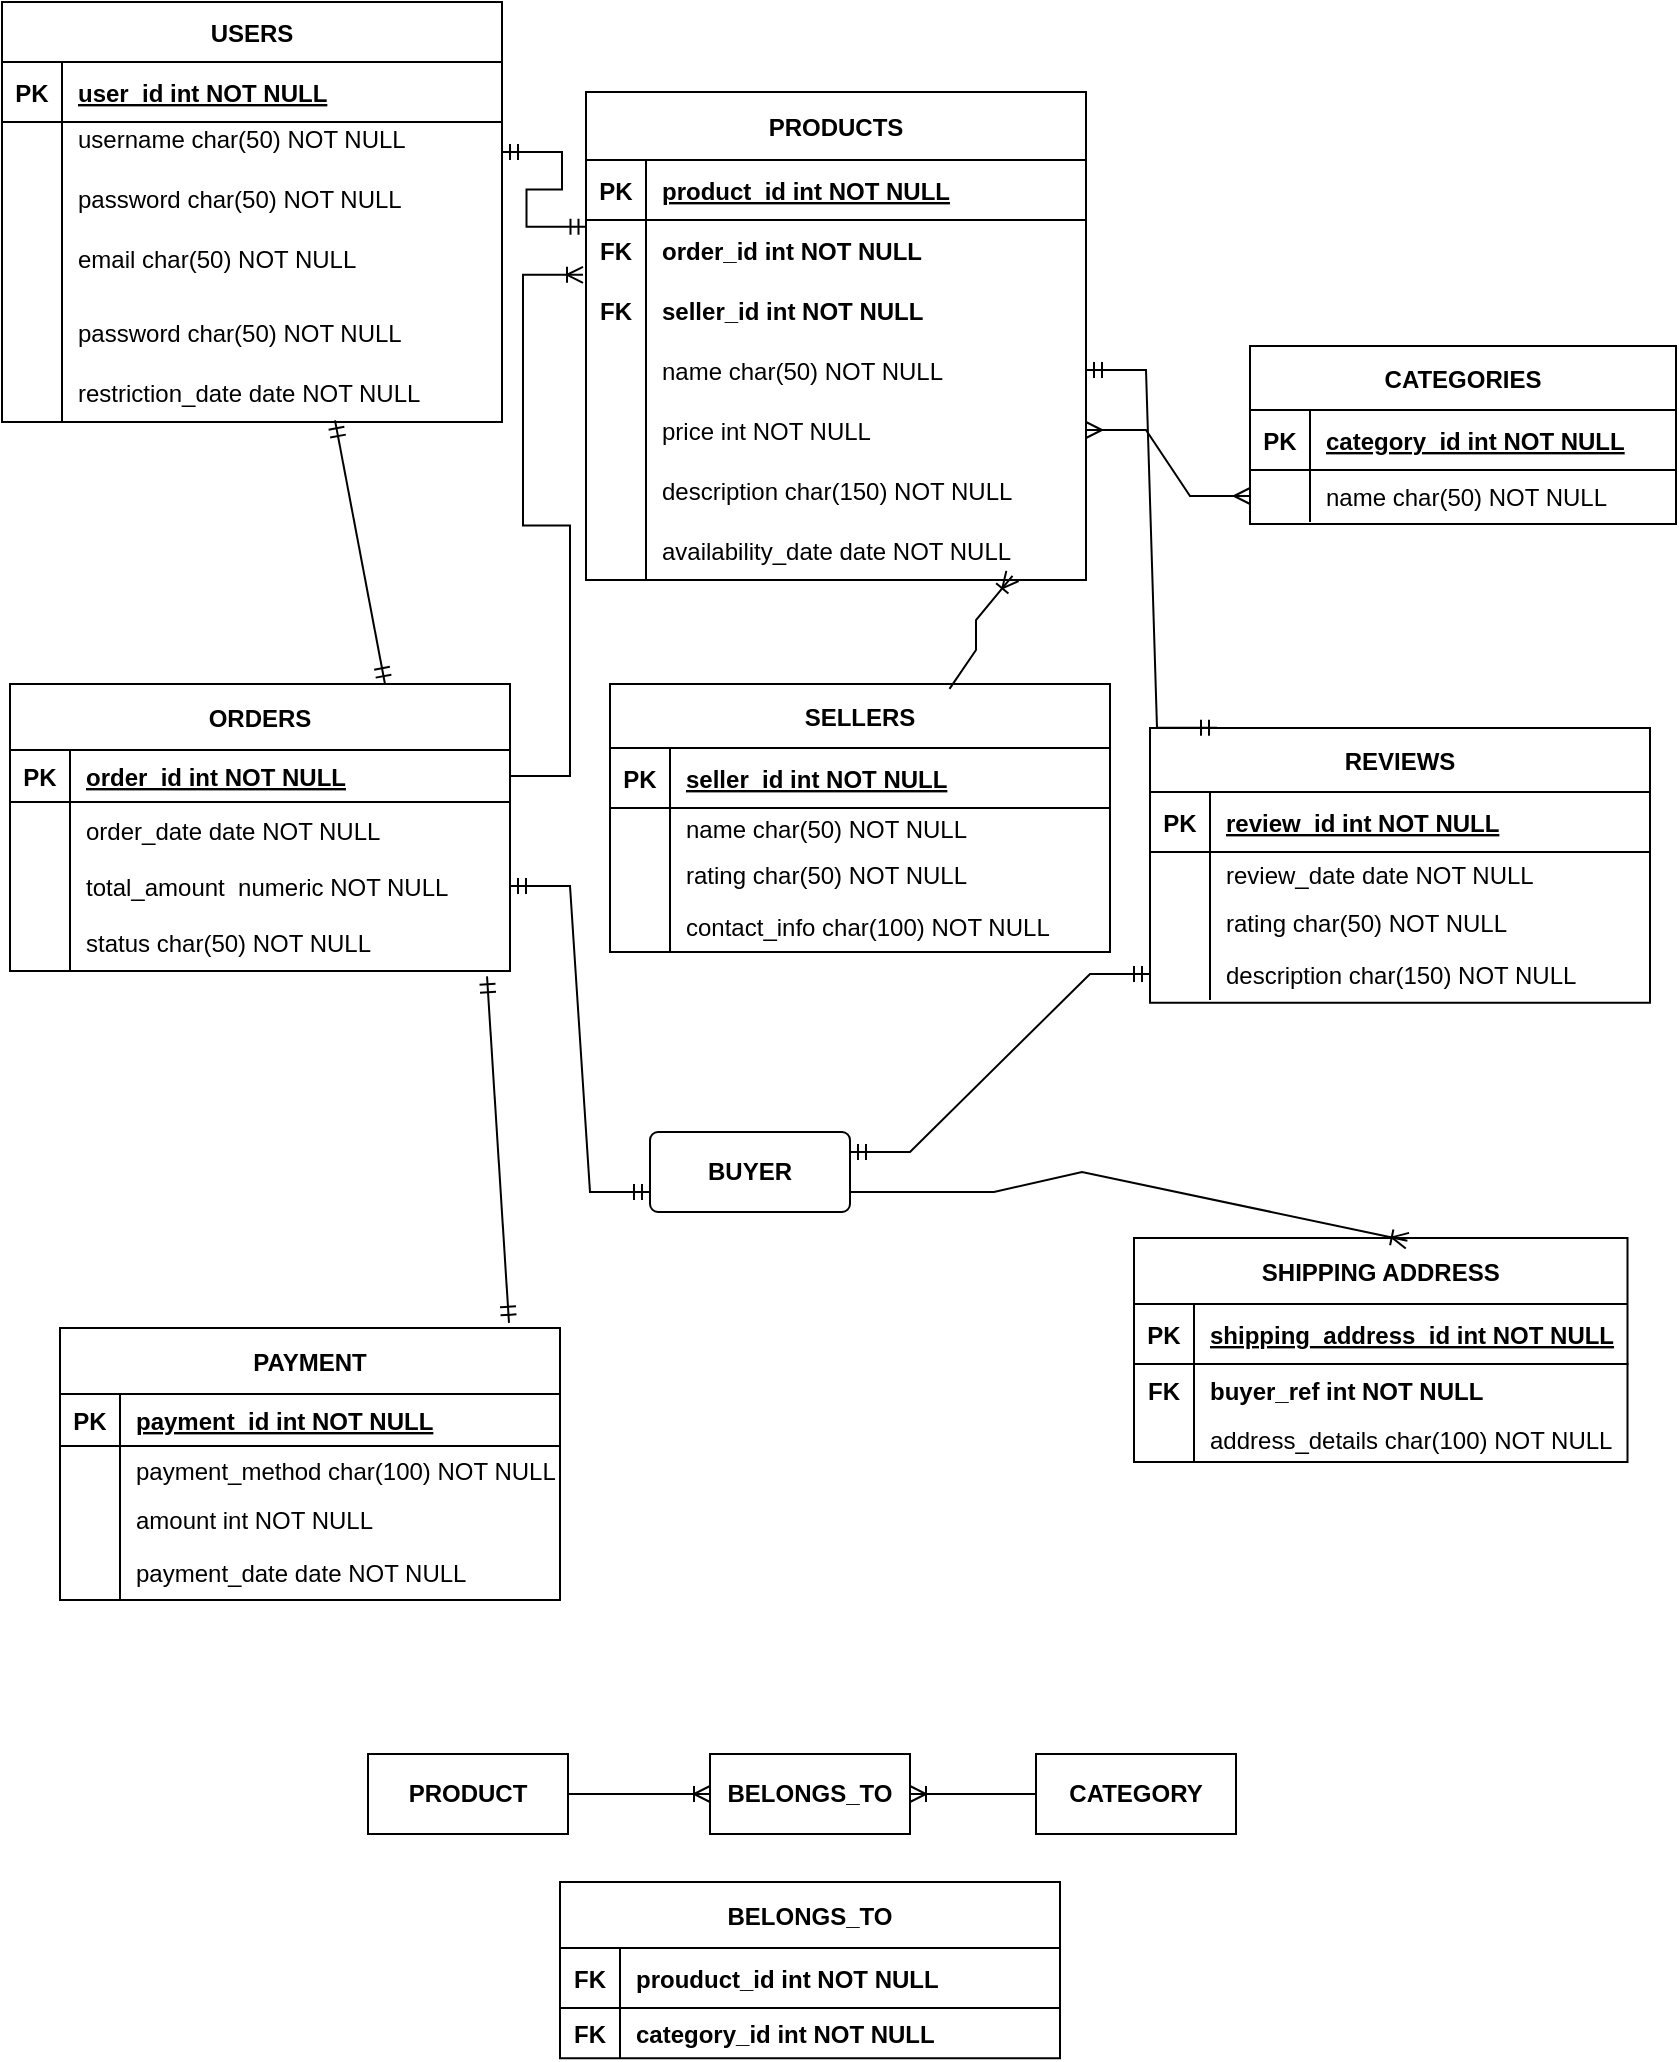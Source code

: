 <mxfile version="21.6.1" type="github">
  <diagram id="R2lEEEUBdFMjLlhIrx00" name="Page-1">
    <mxGraphModel dx="1049" dy="621" grid="0" gridSize="10" guides="1" tooltips="1" connect="1" arrows="1" fold="1" page="1" pageScale="1" pageWidth="850" pageHeight="1100" math="0" shadow="0" extFonts="Permanent Marker^https://fonts.googleapis.com/css?family=Permanent+Marker">
      <root>
        <mxCell id="0" />
        <mxCell id="1" parent="0" />
        <mxCell id="C-vyLk0tnHw3VtMMgP7b-2" value="PRODUCTS" style="shape=table;startSize=34;container=1;collapsible=1;childLayout=tableLayout;fixedRows=1;rowLines=0;fontStyle=1;align=center;resizeLast=1;" parent="1" vertex="1">
          <mxGeometry x="295" y="64" width="250" height="244" as="geometry" />
        </mxCell>
        <mxCell id="C-vyLk0tnHw3VtMMgP7b-3" value="" style="shape=partialRectangle;collapsible=0;dropTarget=0;pointerEvents=0;fillColor=none;points=[[0,0.5],[1,0.5]];portConstraint=eastwest;top=0;left=0;right=0;bottom=1;" parent="C-vyLk0tnHw3VtMMgP7b-2" vertex="1">
          <mxGeometry y="34" width="250" height="30" as="geometry" />
        </mxCell>
        <mxCell id="C-vyLk0tnHw3VtMMgP7b-4" value="PK" style="shape=partialRectangle;overflow=hidden;connectable=0;fillColor=none;top=0;left=0;bottom=0;right=0;fontStyle=1;" parent="C-vyLk0tnHw3VtMMgP7b-3" vertex="1">
          <mxGeometry width="30" height="30" as="geometry">
            <mxRectangle width="30" height="30" as="alternateBounds" />
          </mxGeometry>
        </mxCell>
        <mxCell id="C-vyLk0tnHw3VtMMgP7b-5" value="product_id int NOT NULL " style="shape=partialRectangle;overflow=hidden;connectable=0;fillColor=none;top=0;left=0;bottom=0;right=0;align=left;spacingLeft=6;fontStyle=5;" parent="C-vyLk0tnHw3VtMMgP7b-3" vertex="1">
          <mxGeometry x="30" width="220" height="30" as="geometry">
            <mxRectangle width="220" height="30" as="alternateBounds" />
          </mxGeometry>
        </mxCell>
        <mxCell id="C-vyLk0tnHw3VtMMgP7b-6" value="" style="shape=partialRectangle;collapsible=0;dropTarget=0;pointerEvents=0;fillColor=none;points=[[0,0.5],[1,0.5]];portConstraint=eastwest;top=0;left=0;right=0;bottom=0;" parent="C-vyLk0tnHw3VtMMgP7b-2" vertex="1">
          <mxGeometry y="64" width="250" height="30" as="geometry" />
        </mxCell>
        <mxCell id="C-vyLk0tnHw3VtMMgP7b-7" value="FK" style="shape=partialRectangle;overflow=hidden;connectable=0;fillColor=none;top=0;left=0;bottom=0;right=0;fontStyle=1" parent="C-vyLk0tnHw3VtMMgP7b-6" vertex="1">
          <mxGeometry width="30" height="30" as="geometry">
            <mxRectangle width="30" height="30" as="alternateBounds" />
          </mxGeometry>
        </mxCell>
        <mxCell id="C-vyLk0tnHw3VtMMgP7b-8" value="order_id int NOT NULL" style="shape=partialRectangle;overflow=hidden;connectable=0;fillColor=none;top=0;left=0;bottom=0;right=0;align=left;spacingLeft=6;fontStyle=1" parent="C-vyLk0tnHw3VtMMgP7b-6" vertex="1">
          <mxGeometry x="30" width="220" height="30" as="geometry">
            <mxRectangle width="220" height="30" as="alternateBounds" />
          </mxGeometry>
        </mxCell>
        <mxCell id="C-vyLk0tnHw3VtMMgP7b-9" value="" style="shape=partialRectangle;collapsible=0;dropTarget=0;pointerEvents=0;fillColor=none;points=[[0,0.5],[1,0.5]];portConstraint=eastwest;top=0;left=0;right=0;bottom=0;" parent="C-vyLk0tnHw3VtMMgP7b-2" vertex="1">
          <mxGeometry y="94" width="250" height="30" as="geometry" />
        </mxCell>
        <mxCell id="C-vyLk0tnHw3VtMMgP7b-10" value="FK" style="shape=partialRectangle;overflow=hidden;connectable=0;fillColor=none;top=0;left=0;bottom=0;right=0;fontStyle=1" parent="C-vyLk0tnHw3VtMMgP7b-9" vertex="1">
          <mxGeometry width="30" height="30" as="geometry">
            <mxRectangle width="30" height="30" as="alternateBounds" />
          </mxGeometry>
        </mxCell>
        <mxCell id="C-vyLk0tnHw3VtMMgP7b-11" value="seller_id int NOT NULL" style="shape=partialRectangle;overflow=hidden;connectable=0;fillColor=none;top=0;left=0;bottom=0;right=0;align=left;spacingLeft=6;fontStyle=1" parent="C-vyLk0tnHw3VtMMgP7b-9" vertex="1">
          <mxGeometry x="30" width="220" height="30" as="geometry">
            <mxRectangle width="220" height="30" as="alternateBounds" />
          </mxGeometry>
        </mxCell>
        <mxCell id="8uiBh1WyXvtq95Av6I-I-41" value="" style="shape=partialRectangle;collapsible=0;dropTarget=0;pointerEvents=0;fillColor=none;points=[[0,0.5],[1,0.5]];portConstraint=eastwest;top=0;left=0;right=0;bottom=0;" vertex="1" parent="C-vyLk0tnHw3VtMMgP7b-2">
          <mxGeometry y="124" width="250" height="30" as="geometry" />
        </mxCell>
        <mxCell id="8uiBh1WyXvtq95Av6I-I-42" value="" style="shape=partialRectangle;overflow=hidden;connectable=0;fillColor=none;top=0;left=0;bottom=0;right=0;" vertex="1" parent="8uiBh1WyXvtq95Av6I-I-41">
          <mxGeometry width="30" height="30" as="geometry">
            <mxRectangle width="30" height="30" as="alternateBounds" />
          </mxGeometry>
        </mxCell>
        <mxCell id="8uiBh1WyXvtq95Av6I-I-43" value="name char(50) NOT NULL" style="shape=partialRectangle;overflow=hidden;connectable=0;fillColor=none;top=0;left=0;bottom=0;right=0;align=left;spacingLeft=6;" vertex="1" parent="8uiBh1WyXvtq95Av6I-I-41">
          <mxGeometry x="30" width="220" height="30" as="geometry">
            <mxRectangle width="220" height="30" as="alternateBounds" />
          </mxGeometry>
        </mxCell>
        <mxCell id="8uiBh1WyXvtq95Av6I-I-44" value="" style="shape=partialRectangle;collapsible=0;dropTarget=0;pointerEvents=0;fillColor=none;points=[[0,0.5],[1,0.5]];portConstraint=eastwest;top=0;left=0;right=0;bottom=0;" vertex="1" parent="C-vyLk0tnHw3VtMMgP7b-2">
          <mxGeometry y="154" width="250" height="30" as="geometry" />
        </mxCell>
        <mxCell id="8uiBh1WyXvtq95Av6I-I-45" value="" style="shape=partialRectangle;overflow=hidden;connectable=0;fillColor=none;top=0;left=0;bottom=0;right=0;" vertex="1" parent="8uiBh1WyXvtq95Av6I-I-44">
          <mxGeometry width="30" height="30" as="geometry">
            <mxRectangle width="30" height="30" as="alternateBounds" />
          </mxGeometry>
        </mxCell>
        <mxCell id="8uiBh1WyXvtq95Av6I-I-46" value="price int NOT NULL" style="shape=partialRectangle;overflow=hidden;connectable=0;fillColor=none;top=0;left=0;bottom=0;right=0;align=left;spacingLeft=6;" vertex="1" parent="8uiBh1WyXvtq95Av6I-I-44">
          <mxGeometry x="30" width="220" height="30" as="geometry">
            <mxRectangle width="220" height="30" as="alternateBounds" />
          </mxGeometry>
        </mxCell>
        <mxCell id="8uiBh1WyXvtq95Av6I-I-181" value="" style="shape=partialRectangle;collapsible=0;dropTarget=0;pointerEvents=0;fillColor=none;points=[[0,0.5],[1,0.5]];portConstraint=eastwest;top=0;left=0;right=0;bottom=0;" vertex="1" parent="C-vyLk0tnHw3VtMMgP7b-2">
          <mxGeometry y="184" width="250" height="30" as="geometry" />
        </mxCell>
        <mxCell id="8uiBh1WyXvtq95Av6I-I-182" value="" style="shape=partialRectangle;overflow=hidden;connectable=0;fillColor=none;top=0;left=0;bottom=0;right=0;" vertex="1" parent="8uiBh1WyXvtq95Av6I-I-181">
          <mxGeometry width="30" height="30" as="geometry">
            <mxRectangle width="30" height="30" as="alternateBounds" />
          </mxGeometry>
        </mxCell>
        <mxCell id="8uiBh1WyXvtq95Av6I-I-183" value="description char(150) NOT NULL" style="shape=partialRectangle;overflow=hidden;connectable=0;fillColor=none;top=0;left=0;bottom=0;right=0;align=left;spacingLeft=6;" vertex="1" parent="8uiBh1WyXvtq95Av6I-I-181">
          <mxGeometry x="30" width="220" height="30" as="geometry">
            <mxRectangle width="220" height="30" as="alternateBounds" />
          </mxGeometry>
        </mxCell>
        <mxCell id="8uiBh1WyXvtq95Av6I-I-184" value="" style="shape=partialRectangle;collapsible=0;dropTarget=0;pointerEvents=0;fillColor=none;points=[[0,0.5],[1,0.5]];portConstraint=eastwest;top=0;left=0;right=0;bottom=0;" vertex="1" parent="C-vyLk0tnHw3VtMMgP7b-2">
          <mxGeometry y="214" width="250" height="30" as="geometry" />
        </mxCell>
        <mxCell id="8uiBh1WyXvtq95Av6I-I-185" value="" style="shape=partialRectangle;overflow=hidden;connectable=0;fillColor=none;top=0;left=0;bottom=0;right=0;" vertex="1" parent="8uiBh1WyXvtq95Av6I-I-184">
          <mxGeometry width="30" height="30" as="geometry">
            <mxRectangle width="30" height="30" as="alternateBounds" />
          </mxGeometry>
        </mxCell>
        <mxCell id="8uiBh1WyXvtq95Av6I-I-186" value="availability_date date NOT NULL" style="shape=partialRectangle;overflow=hidden;connectable=0;fillColor=none;top=0;left=0;bottom=0;right=0;align=left;spacingLeft=6;" vertex="1" parent="8uiBh1WyXvtq95Av6I-I-184">
          <mxGeometry x="30" width="220" height="30" as="geometry">
            <mxRectangle width="220" height="30" as="alternateBounds" />
          </mxGeometry>
        </mxCell>
        <mxCell id="C-vyLk0tnHw3VtMMgP7b-13" value="CATEGORIES" style="shape=table;startSize=32;container=1;collapsible=1;childLayout=tableLayout;fixedRows=1;rowLines=0;fontStyle=1;align=center;resizeLast=1;" parent="1" vertex="1">
          <mxGeometry x="627" y="191" width="213" height="89" as="geometry" />
        </mxCell>
        <mxCell id="C-vyLk0tnHw3VtMMgP7b-14" value="" style="shape=partialRectangle;collapsible=0;dropTarget=0;pointerEvents=0;fillColor=none;points=[[0,0.5],[1,0.5]];portConstraint=eastwest;top=0;left=0;right=0;bottom=1;" parent="C-vyLk0tnHw3VtMMgP7b-13" vertex="1">
          <mxGeometry y="32" width="213" height="30" as="geometry" />
        </mxCell>
        <mxCell id="C-vyLk0tnHw3VtMMgP7b-15" value="PK" style="shape=partialRectangle;overflow=hidden;connectable=0;fillColor=none;top=0;left=0;bottom=0;right=0;fontStyle=1;" parent="C-vyLk0tnHw3VtMMgP7b-14" vertex="1">
          <mxGeometry width="30" height="30" as="geometry">
            <mxRectangle width="30" height="30" as="alternateBounds" />
          </mxGeometry>
        </mxCell>
        <mxCell id="C-vyLk0tnHw3VtMMgP7b-16" value="category_id int NOT NULL " style="shape=partialRectangle;overflow=hidden;connectable=0;fillColor=none;top=0;left=0;bottom=0;right=0;align=left;spacingLeft=6;fontStyle=5;" parent="C-vyLk0tnHw3VtMMgP7b-14" vertex="1">
          <mxGeometry x="30" width="183" height="30" as="geometry">
            <mxRectangle width="183" height="30" as="alternateBounds" />
          </mxGeometry>
        </mxCell>
        <mxCell id="C-vyLk0tnHw3VtMMgP7b-17" value="" style="shape=partialRectangle;collapsible=0;dropTarget=0;pointerEvents=0;fillColor=none;points=[[0,0.5],[1,0.5]];portConstraint=eastwest;top=0;left=0;right=0;bottom=0;" parent="C-vyLk0tnHw3VtMMgP7b-13" vertex="1">
          <mxGeometry y="62" width="213" height="26" as="geometry" />
        </mxCell>
        <mxCell id="C-vyLk0tnHw3VtMMgP7b-18" value="" style="shape=partialRectangle;overflow=hidden;connectable=0;fillColor=none;top=0;left=0;bottom=0;right=0;" parent="C-vyLk0tnHw3VtMMgP7b-17" vertex="1">
          <mxGeometry width="30" height="26" as="geometry">
            <mxRectangle width="30" height="26" as="alternateBounds" />
          </mxGeometry>
        </mxCell>
        <mxCell id="C-vyLk0tnHw3VtMMgP7b-19" value="name char(50) NOT NULL" style="shape=partialRectangle;overflow=hidden;connectable=0;fillColor=none;top=0;left=0;bottom=0;right=0;align=left;spacingLeft=6;" parent="C-vyLk0tnHw3VtMMgP7b-17" vertex="1">
          <mxGeometry x="30" width="183" height="26" as="geometry">
            <mxRectangle width="183" height="26" as="alternateBounds" />
          </mxGeometry>
        </mxCell>
        <mxCell id="C-vyLk0tnHw3VtMMgP7b-23" value="USERS" style="shape=table;startSize=30;container=1;collapsible=1;childLayout=tableLayout;fixedRows=1;rowLines=0;fontStyle=1;align=center;resizeLast=1;" parent="1" vertex="1">
          <mxGeometry x="3" y="19" width="250" height="210" as="geometry" />
        </mxCell>
        <mxCell id="C-vyLk0tnHw3VtMMgP7b-24" value="" style="shape=partialRectangle;collapsible=0;dropTarget=0;pointerEvents=0;fillColor=none;points=[[0,0.5],[1,0.5]];portConstraint=eastwest;top=0;left=0;right=0;bottom=1;" parent="C-vyLk0tnHw3VtMMgP7b-23" vertex="1">
          <mxGeometry y="30" width="250" height="30" as="geometry" />
        </mxCell>
        <mxCell id="C-vyLk0tnHw3VtMMgP7b-25" value="PK" style="shape=partialRectangle;overflow=hidden;connectable=0;fillColor=none;top=0;left=0;bottom=0;right=0;fontStyle=1;" parent="C-vyLk0tnHw3VtMMgP7b-24" vertex="1">
          <mxGeometry width="30" height="30" as="geometry">
            <mxRectangle width="30" height="30" as="alternateBounds" />
          </mxGeometry>
        </mxCell>
        <mxCell id="C-vyLk0tnHw3VtMMgP7b-26" value="user_id int NOT NULL " style="shape=partialRectangle;overflow=hidden;connectable=0;fillColor=none;top=0;left=0;bottom=0;right=0;align=left;spacingLeft=6;fontStyle=5;" parent="C-vyLk0tnHw3VtMMgP7b-24" vertex="1">
          <mxGeometry x="30" width="220" height="30" as="geometry">
            <mxRectangle width="220" height="30" as="alternateBounds" />
          </mxGeometry>
        </mxCell>
        <mxCell id="C-vyLk0tnHw3VtMMgP7b-27" value="" style="shape=partialRectangle;collapsible=0;dropTarget=0;pointerEvents=0;fillColor=none;points=[[0,0.5],[1,0.5]];portConstraint=eastwest;top=0;left=0;right=0;bottom=0;" parent="C-vyLk0tnHw3VtMMgP7b-23" vertex="1">
          <mxGeometry y="60" width="250" height="30" as="geometry" />
        </mxCell>
        <mxCell id="C-vyLk0tnHw3VtMMgP7b-28" value="" style="shape=partialRectangle;overflow=hidden;connectable=0;fillColor=none;top=0;left=0;bottom=0;right=0;" parent="C-vyLk0tnHw3VtMMgP7b-27" vertex="1">
          <mxGeometry width="30" height="30" as="geometry">
            <mxRectangle width="30" height="30" as="alternateBounds" />
          </mxGeometry>
        </mxCell>
        <mxCell id="C-vyLk0tnHw3VtMMgP7b-29" value="username char(50) NOT NULL&#xa;" style="shape=partialRectangle;overflow=hidden;connectable=0;fillColor=none;top=0;left=0;bottom=0;right=0;align=left;spacingLeft=6;" parent="C-vyLk0tnHw3VtMMgP7b-27" vertex="1">
          <mxGeometry x="30" width="220" height="30" as="geometry">
            <mxRectangle width="220" height="30" as="alternateBounds" />
          </mxGeometry>
        </mxCell>
        <mxCell id="8uiBh1WyXvtq95Av6I-I-29" value="" style="shape=partialRectangle;collapsible=0;dropTarget=0;pointerEvents=0;fillColor=none;points=[[0,0.5],[1,0.5]];portConstraint=eastwest;top=0;left=0;right=0;bottom=0;" vertex="1" parent="C-vyLk0tnHw3VtMMgP7b-23">
          <mxGeometry y="90" width="250" height="30" as="geometry" />
        </mxCell>
        <mxCell id="8uiBh1WyXvtq95Av6I-I-30" value="" style="shape=partialRectangle;overflow=hidden;connectable=0;fillColor=none;top=0;left=0;bottom=0;right=0;" vertex="1" parent="8uiBh1WyXvtq95Av6I-I-29">
          <mxGeometry width="30" height="30" as="geometry">
            <mxRectangle width="30" height="30" as="alternateBounds" />
          </mxGeometry>
        </mxCell>
        <mxCell id="8uiBh1WyXvtq95Av6I-I-31" value="password char(50) NOT NULL&#xa;" style="shape=partialRectangle;overflow=hidden;connectable=0;fillColor=none;top=0;left=0;bottom=0;right=0;align=left;spacingLeft=6;" vertex="1" parent="8uiBh1WyXvtq95Av6I-I-29">
          <mxGeometry x="30" width="220" height="30" as="geometry">
            <mxRectangle width="220" height="30" as="alternateBounds" />
          </mxGeometry>
        </mxCell>
        <mxCell id="8uiBh1WyXvtq95Av6I-I-32" value="" style="shape=partialRectangle;collapsible=0;dropTarget=0;pointerEvents=0;fillColor=none;points=[[0,0.5],[1,0.5]];portConstraint=eastwest;top=0;left=0;right=0;bottom=0;" vertex="1" parent="C-vyLk0tnHw3VtMMgP7b-23">
          <mxGeometry y="120" width="250" height="30" as="geometry" />
        </mxCell>
        <mxCell id="8uiBh1WyXvtq95Av6I-I-33" value="" style="shape=partialRectangle;overflow=hidden;connectable=0;fillColor=none;top=0;left=0;bottom=0;right=0;" vertex="1" parent="8uiBh1WyXvtq95Av6I-I-32">
          <mxGeometry width="30" height="30" as="geometry">
            <mxRectangle width="30" height="30" as="alternateBounds" />
          </mxGeometry>
        </mxCell>
        <mxCell id="8uiBh1WyXvtq95Av6I-I-34" value="email char(50) NOT NULL&#xa;" style="shape=partialRectangle;overflow=hidden;connectable=0;fillColor=none;top=0;left=0;bottom=0;right=0;align=left;spacingLeft=6;" vertex="1" parent="8uiBh1WyXvtq95Av6I-I-32">
          <mxGeometry x="30" width="220" height="30" as="geometry">
            <mxRectangle width="220" height="30" as="alternateBounds" />
          </mxGeometry>
        </mxCell>
        <mxCell id="8uiBh1WyXvtq95Av6I-I-35" value="" style="shape=partialRectangle;collapsible=0;dropTarget=0;pointerEvents=0;fillColor=none;points=[[0,0.5],[1,0.5]];portConstraint=eastwest;top=0;left=0;right=0;bottom=0;" vertex="1" parent="C-vyLk0tnHw3VtMMgP7b-23">
          <mxGeometry y="150" width="250" height="30" as="geometry" />
        </mxCell>
        <mxCell id="8uiBh1WyXvtq95Av6I-I-36" value="" style="shape=partialRectangle;overflow=hidden;connectable=0;fillColor=none;top=0;left=0;bottom=0;right=0;" vertex="1" parent="8uiBh1WyXvtq95Av6I-I-35">
          <mxGeometry width="30" height="30" as="geometry">
            <mxRectangle width="30" height="30" as="alternateBounds" />
          </mxGeometry>
        </mxCell>
        <mxCell id="8uiBh1WyXvtq95Av6I-I-37" value="password char(50) NOT NULL" style="shape=partialRectangle;overflow=hidden;connectable=0;fillColor=none;top=0;left=0;bottom=0;right=0;align=left;spacingLeft=6;" vertex="1" parent="8uiBh1WyXvtq95Av6I-I-35">
          <mxGeometry x="30" width="220" height="30" as="geometry">
            <mxRectangle width="220" height="30" as="alternateBounds" />
          </mxGeometry>
        </mxCell>
        <mxCell id="8uiBh1WyXvtq95Av6I-I-204" value="" style="shape=partialRectangle;collapsible=0;dropTarget=0;pointerEvents=0;fillColor=none;points=[[0,0.5],[1,0.5]];portConstraint=eastwest;top=0;left=0;right=0;bottom=0;" vertex="1" parent="C-vyLk0tnHw3VtMMgP7b-23">
          <mxGeometry y="180" width="250" height="30" as="geometry" />
        </mxCell>
        <mxCell id="8uiBh1WyXvtq95Av6I-I-205" value="" style="shape=partialRectangle;overflow=hidden;connectable=0;fillColor=none;top=0;left=0;bottom=0;right=0;" vertex="1" parent="8uiBh1WyXvtq95Av6I-I-204">
          <mxGeometry width="30" height="30" as="geometry">
            <mxRectangle width="30" height="30" as="alternateBounds" />
          </mxGeometry>
        </mxCell>
        <mxCell id="8uiBh1WyXvtq95Av6I-I-206" value="restriction_date date NOT NULL" style="shape=partialRectangle;overflow=hidden;connectable=0;fillColor=none;top=0;left=0;bottom=0;right=0;align=left;spacingLeft=6;" vertex="1" parent="8uiBh1WyXvtq95Av6I-I-204">
          <mxGeometry x="30" width="220" height="30" as="geometry">
            <mxRectangle width="220" height="30" as="alternateBounds" />
          </mxGeometry>
        </mxCell>
        <mxCell id="8uiBh1WyXvtq95Av6I-I-38" value="" style="edgeStyle=entityRelationEdgeStyle;fontSize=12;html=1;endArrow=ERmandOne;startArrow=ERmandOne;rounded=0;exitX=1;exitY=0.5;exitDx=0;exitDy=0;entryX=0.001;entryY=0.113;entryDx=0;entryDy=0;entryPerimeter=0;" edge="1" parent="1" source="C-vyLk0tnHw3VtMMgP7b-27" target="C-vyLk0tnHw3VtMMgP7b-6">
          <mxGeometry width="100" height="100" relative="1" as="geometry">
            <mxPoint x="345" y="280" as="sourcePoint" />
            <mxPoint x="445" y="180" as="targetPoint" />
            <Array as="points">
              <mxPoint x="354" y="150" />
              <mxPoint x="382" y="218" />
            </Array>
          </mxGeometry>
        </mxCell>
        <mxCell id="8uiBh1WyXvtq95Av6I-I-49" value="ORDERS" style="shape=table;startSize=33;container=1;collapsible=1;childLayout=tableLayout;fixedRows=1;rowLines=0;fontStyle=1;align=center;resizeLast=1;" vertex="1" parent="1">
          <mxGeometry x="7" y="360" width="250" height="143.55" as="geometry" />
        </mxCell>
        <mxCell id="8uiBh1WyXvtq95Av6I-I-50" value="" style="shape=partialRectangle;collapsible=0;dropTarget=0;pointerEvents=0;fillColor=none;points=[[0,0.5],[1,0.5]];portConstraint=eastwest;top=0;left=0;right=0;bottom=1;" vertex="1" parent="8uiBh1WyXvtq95Av6I-I-49">
          <mxGeometry y="33" width="250" height="26" as="geometry" />
        </mxCell>
        <mxCell id="8uiBh1WyXvtq95Av6I-I-51" value="PK" style="shape=partialRectangle;overflow=hidden;connectable=0;fillColor=none;top=0;left=0;bottom=0;right=0;fontStyle=1;" vertex="1" parent="8uiBh1WyXvtq95Av6I-I-50">
          <mxGeometry width="30" height="26" as="geometry">
            <mxRectangle width="30" height="26" as="alternateBounds" />
          </mxGeometry>
        </mxCell>
        <mxCell id="8uiBh1WyXvtq95Av6I-I-52" value="order_id int NOT NULL " style="shape=partialRectangle;overflow=hidden;connectable=0;fillColor=none;top=0;left=0;bottom=0;right=0;align=left;spacingLeft=6;fontStyle=5;" vertex="1" parent="8uiBh1WyXvtq95Av6I-I-50">
          <mxGeometry x="30" width="220" height="26" as="geometry">
            <mxRectangle width="220" height="26" as="alternateBounds" />
          </mxGeometry>
        </mxCell>
        <mxCell id="8uiBh1WyXvtq95Av6I-I-53" value="" style="shape=partialRectangle;collapsible=0;dropTarget=0;pointerEvents=0;fillColor=none;points=[[0,0.5],[1,0.5]];portConstraint=eastwest;top=0;left=0;right=0;bottom=0;" vertex="1" parent="8uiBh1WyXvtq95Av6I-I-49">
          <mxGeometry y="59" width="250" height="28" as="geometry" />
        </mxCell>
        <mxCell id="8uiBh1WyXvtq95Av6I-I-54" value="" style="shape=partialRectangle;overflow=hidden;connectable=0;fillColor=none;top=0;left=0;bottom=0;right=0;" vertex="1" parent="8uiBh1WyXvtq95Av6I-I-53">
          <mxGeometry width="30" height="28" as="geometry">
            <mxRectangle width="30" height="28" as="alternateBounds" />
          </mxGeometry>
        </mxCell>
        <mxCell id="8uiBh1WyXvtq95Av6I-I-55" value="order_date date NOT NULL" style="shape=partialRectangle;overflow=hidden;connectable=0;fillColor=none;top=0;left=0;bottom=0;right=0;align=left;spacingLeft=6;" vertex="1" parent="8uiBh1WyXvtq95Av6I-I-53">
          <mxGeometry x="30" width="220" height="28" as="geometry">
            <mxRectangle width="220" height="28" as="alternateBounds" />
          </mxGeometry>
        </mxCell>
        <mxCell id="8uiBh1WyXvtq95Av6I-I-64" value="" style="shape=partialRectangle;collapsible=0;dropTarget=0;pointerEvents=0;fillColor=none;points=[[0,0.5],[1,0.5]];portConstraint=eastwest;top=0;left=0;right=0;bottom=0;" vertex="1" parent="8uiBh1WyXvtq95Av6I-I-49">
          <mxGeometry y="87" width="250" height="28" as="geometry" />
        </mxCell>
        <mxCell id="8uiBh1WyXvtq95Av6I-I-65" value="" style="shape=partialRectangle;overflow=hidden;connectable=0;fillColor=none;top=0;left=0;bottom=0;right=0;" vertex="1" parent="8uiBh1WyXvtq95Av6I-I-64">
          <mxGeometry width="30" height="28" as="geometry">
            <mxRectangle width="30" height="28" as="alternateBounds" />
          </mxGeometry>
        </mxCell>
        <mxCell id="8uiBh1WyXvtq95Av6I-I-66" value="total_amount  numeric NOT NULL" style="shape=partialRectangle;overflow=hidden;connectable=0;fillColor=none;top=0;left=0;bottom=0;right=0;align=left;spacingLeft=6;" vertex="1" parent="8uiBh1WyXvtq95Av6I-I-64">
          <mxGeometry x="30" width="220" height="28" as="geometry">
            <mxRectangle width="220" height="28" as="alternateBounds" />
          </mxGeometry>
        </mxCell>
        <mxCell id="8uiBh1WyXvtq95Av6I-I-77" value="" style="shape=partialRectangle;collapsible=0;dropTarget=0;pointerEvents=0;fillColor=none;points=[[0,0.5],[1,0.5]];portConstraint=eastwest;top=0;left=0;right=0;bottom=0;" vertex="1" parent="8uiBh1WyXvtq95Av6I-I-49">
          <mxGeometry y="115" width="250" height="28" as="geometry" />
        </mxCell>
        <mxCell id="8uiBh1WyXvtq95Av6I-I-78" value="" style="shape=partialRectangle;overflow=hidden;connectable=0;fillColor=none;top=0;left=0;bottom=0;right=0;" vertex="1" parent="8uiBh1WyXvtq95Av6I-I-77">
          <mxGeometry width="30" height="28" as="geometry">
            <mxRectangle width="30" height="28" as="alternateBounds" />
          </mxGeometry>
        </mxCell>
        <mxCell id="8uiBh1WyXvtq95Av6I-I-79" value="status char(50) NOT NULL" style="shape=partialRectangle;overflow=hidden;connectable=0;fillColor=none;top=0;left=0;bottom=0;right=0;align=left;spacingLeft=6;" vertex="1" parent="8uiBh1WyXvtq95Av6I-I-77">
          <mxGeometry x="30" width="220" height="28" as="geometry">
            <mxRectangle width="220" height="28" as="alternateBounds" />
          </mxGeometry>
        </mxCell>
        <mxCell id="8uiBh1WyXvtq95Av6I-I-81" value="" style="fontSize=12;html=1;endArrow=ERmandOne;startArrow=ERmandOne;rounded=0;exitX=0.75;exitY=0;exitDx=0;exitDy=0;entryX=0.666;entryY=0.973;entryDx=0;entryDy=0;entryPerimeter=0;" edge="1" parent="1" source="8uiBh1WyXvtq95Av6I-I-49" target="8uiBh1WyXvtq95Av6I-I-204">
          <mxGeometry width="100" height="100" relative="1" as="geometry">
            <mxPoint x="87" y="400" as="sourcePoint" />
            <mxPoint x="193" y="298" as="targetPoint" />
          </mxGeometry>
        </mxCell>
        <mxCell id="8uiBh1WyXvtq95Av6I-I-83" value="" style="edgeStyle=entityRelationEdgeStyle;fontSize=12;html=1;endArrow=ERoneToMany;rounded=0;exitX=1;exitY=0.5;exitDx=0;exitDy=0;entryX=-0.006;entryY=0.913;entryDx=0;entryDy=0;entryPerimeter=0;" edge="1" parent="1" source="8uiBh1WyXvtq95Av6I-I-50" target="C-vyLk0tnHw3VtMMgP7b-6">
          <mxGeometry width="100" height="100" relative="1" as="geometry">
            <mxPoint x="350" y="380" as="sourcePoint" />
            <mxPoint x="450" y="280" as="targetPoint" />
            <Array as="points">
              <mxPoint x="376" y="382" />
              <mxPoint x="328" y="410" />
              <mxPoint x="368" y="345" />
              <mxPoint x="331" y="366" />
            </Array>
          </mxGeometry>
        </mxCell>
        <mxCell id="8uiBh1WyXvtq95Av6I-I-84" value="SELLERS" style="shape=table;startSize=32;container=1;collapsible=1;childLayout=tableLayout;fixedRows=1;rowLines=0;fontStyle=1;align=center;resizeLast=1;" vertex="1" parent="1">
          <mxGeometry x="307" y="360" width="250" height="134" as="geometry" />
        </mxCell>
        <mxCell id="8uiBh1WyXvtq95Av6I-I-85" value="" style="shape=partialRectangle;collapsible=0;dropTarget=0;pointerEvents=0;fillColor=none;points=[[0,0.5],[1,0.5]];portConstraint=eastwest;top=0;left=0;right=0;bottom=1;" vertex="1" parent="8uiBh1WyXvtq95Av6I-I-84">
          <mxGeometry y="32" width="250" height="30" as="geometry" />
        </mxCell>
        <mxCell id="8uiBh1WyXvtq95Av6I-I-86" value="PK" style="shape=partialRectangle;overflow=hidden;connectable=0;fillColor=none;top=0;left=0;bottom=0;right=0;fontStyle=1;" vertex="1" parent="8uiBh1WyXvtq95Av6I-I-85">
          <mxGeometry width="30" height="30" as="geometry">
            <mxRectangle width="30" height="30" as="alternateBounds" />
          </mxGeometry>
        </mxCell>
        <mxCell id="8uiBh1WyXvtq95Av6I-I-87" value="seller_id int NOT NULL " style="shape=partialRectangle;overflow=hidden;connectable=0;fillColor=none;top=0;left=0;bottom=0;right=0;align=left;spacingLeft=6;fontStyle=5;" vertex="1" parent="8uiBh1WyXvtq95Av6I-I-85">
          <mxGeometry x="30" width="220" height="30" as="geometry">
            <mxRectangle width="220" height="30" as="alternateBounds" />
          </mxGeometry>
        </mxCell>
        <mxCell id="8uiBh1WyXvtq95Av6I-I-88" value="" style="shape=partialRectangle;collapsible=0;dropTarget=0;pointerEvents=0;fillColor=none;points=[[0,0.5],[1,0.5]];portConstraint=eastwest;top=0;left=0;right=0;bottom=0;" vertex="1" parent="8uiBh1WyXvtq95Av6I-I-84">
          <mxGeometry y="62" width="250" height="20" as="geometry" />
        </mxCell>
        <mxCell id="8uiBh1WyXvtq95Av6I-I-89" value="" style="shape=partialRectangle;overflow=hidden;connectable=0;fillColor=none;top=0;left=0;bottom=0;right=0;" vertex="1" parent="8uiBh1WyXvtq95Av6I-I-88">
          <mxGeometry width="30" height="20" as="geometry">
            <mxRectangle width="30" height="20" as="alternateBounds" />
          </mxGeometry>
        </mxCell>
        <mxCell id="8uiBh1WyXvtq95Av6I-I-90" value="name char(50) NOT NULL" style="shape=partialRectangle;overflow=hidden;connectable=0;fillColor=none;top=0;left=0;bottom=0;right=0;align=left;spacingLeft=6;" vertex="1" parent="8uiBh1WyXvtq95Av6I-I-88">
          <mxGeometry x="30" width="220" height="20" as="geometry">
            <mxRectangle width="220" height="20" as="alternateBounds" />
          </mxGeometry>
        </mxCell>
        <mxCell id="8uiBh1WyXvtq95Av6I-I-91" value="" style="shape=partialRectangle;collapsible=0;dropTarget=0;pointerEvents=0;fillColor=none;points=[[0,0.5],[1,0.5]];portConstraint=eastwest;top=0;left=0;right=0;bottom=0;" vertex="1" parent="8uiBh1WyXvtq95Av6I-I-84">
          <mxGeometry y="82" width="250" height="26" as="geometry" />
        </mxCell>
        <mxCell id="8uiBh1WyXvtq95Av6I-I-92" value="" style="shape=partialRectangle;overflow=hidden;connectable=0;fillColor=none;top=0;left=0;bottom=0;right=0;" vertex="1" parent="8uiBh1WyXvtq95Av6I-I-91">
          <mxGeometry width="30" height="26" as="geometry">
            <mxRectangle width="30" height="26" as="alternateBounds" />
          </mxGeometry>
        </mxCell>
        <mxCell id="8uiBh1WyXvtq95Av6I-I-93" value="rating char(50) NOT NULL" style="shape=partialRectangle;overflow=hidden;connectable=0;fillColor=none;top=0;left=0;bottom=0;right=0;align=left;spacingLeft=6;" vertex="1" parent="8uiBh1WyXvtq95Av6I-I-91">
          <mxGeometry x="30" width="220" height="26" as="geometry">
            <mxRectangle width="220" height="26" as="alternateBounds" />
          </mxGeometry>
        </mxCell>
        <mxCell id="8uiBh1WyXvtq95Av6I-I-108" value="" style="shape=partialRectangle;collapsible=0;dropTarget=0;pointerEvents=0;fillColor=none;points=[[0,0.5],[1,0.5]];portConstraint=eastwest;top=0;left=0;right=0;bottom=0;" vertex="1" parent="8uiBh1WyXvtq95Av6I-I-84">
          <mxGeometry y="108" width="250" height="26" as="geometry" />
        </mxCell>
        <mxCell id="8uiBh1WyXvtq95Av6I-I-109" value="" style="shape=partialRectangle;overflow=hidden;connectable=0;fillColor=none;top=0;left=0;bottom=0;right=0;" vertex="1" parent="8uiBh1WyXvtq95Av6I-I-108">
          <mxGeometry width="30" height="26" as="geometry">
            <mxRectangle width="30" height="26" as="alternateBounds" />
          </mxGeometry>
        </mxCell>
        <mxCell id="8uiBh1WyXvtq95Av6I-I-110" value="contact_info char(100) NOT NULL" style="shape=partialRectangle;overflow=hidden;connectable=0;fillColor=none;top=0;left=0;bottom=0;right=0;align=left;spacingLeft=6;" vertex="1" parent="8uiBh1WyXvtq95Av6I-I-108">
          <mxGeometry x="30" width="220" height="26" as="geometry">
            <mxRectangle width="220" height="26" as="alternateBounds" />
          </mxGeometry>
        </mxCell>
        <mxCell id="8uiBh1WyXvtq95Av6I-I-112" value="" style="edgeStyle=entityRelationEdgeStyle;fontSize=12;html=1;endArrow=ERmany;startArrow=ERmany;rounded=0;entryX=0;entryY=0.5;entryDx=0;entryDy=0;exitX=1;exitY=0.5;exitDx=0;exitDy=0;" edge="1" parent="1" source="8uiBh1WyXvtq95Av6I-I-44" target="C-vyLk0tnHw3VtMMgP7b-17">
          <mxGeometry width="100" height="100" relative="1" as="geometry">
            <mxPoint x="553.5" y="284.81" as="sourcePoint" />
            <mxPoint x="595" y="131" as="targetPoint" />
            <Array as="points">
              <mxPoint x="565" y="285" />
              <mxPoint x="549" y="263" />
              <mxPoint x="560" y="266" />
              <mxPoint x="586.5" y="291" />
              <mxPoint x="579.5" y="295" />
              <mxPoint x="568.5" y="297" />
              <mxPoint x="584" y="157" />
              <mxPoint x="590" y="145" />
              <mxPoint x="584" y="292" />
              <mxPoint x="609.5" y="301" />
              <mxPoint x="575" y="230" />
              <mxPoint x="599" y="304" />
              <mxPoint x="580.5" y="159" />
              <mxPoint x="592.5" y="150" />
              <mxPoint x="588.5" y="147" />
              <mxPoint x="677" y="199" />
              <mxPoint x="641" y="152" />
              <mxPoint x="675" y="161" />
              <mxPoint x="571" y="277" />
              <mxPoint x="580.5" y="292.81" />
              <mxPoint x="707.5" y="238.81" />
              <mxPoint x="680.5" y="165" />
              <mxPoint x="685.5" y="238.81" />
              <mxPoint x="583.5" y="135.81" />
              <mxPoint x="578.5" y="136.81" />
              <mxPoint x="579.5" y="138.81" />
              <mxPoint x="576.5" y="143.81" />
              <mxPoint x="567.5" y="109.81" />
            </Array>
          </mxGeometry>
        </mxCell>
        <mxCell id="8uiBh1WyXvtq95Av6I-I-114" value="REVIEWS" style="shape=table;startSize=32;container=1;collapsible=1;childLayout=tableLayout;fixedRows=1;rowLines=0;fontStyle=1;align=center;resizeLast=1;" vertex="1" parent="1">
          <mxGeometry x="577" y="382" width="250" height="137.35" as="geometry" />
        </mxCell>
        <mxCell id="8uiBh1WyXvtq95Av6I-I-115" value="" style="shape=partialRectangle;collapsible=0;dropTarget=0;pointerEvents=0;fillColor=none;points=[[0,0.5],[1,0.5]];portConstraint=eastwest;top=0;left=0;right=0;bottom=1;" vertex="1" parent="8uiBh1WyXvtq95Av6I-I-114">
          <mxGeometry y="32" width="250" height="30" as="geometry" />
        </mxCell>
        <mxCell id="8uiBh1WyXvtq95Av6I-I-116" value="PK" style="shape=partialRectangle;overflow=hidden;connectable=0;fillColor=none;top=0;left=0;bottom=0;right=0;fontStyle=1;" vertex="1" parent="8uiBh1WyXvtq95Av6I-I-115">
          <mxGeometry width="30" height="30" as="geometry">
            <mxRectangle width="30" height="30" as="alternateBounds" />
          </mxGeometry>
        </mxCell>
        <mxCell id="8uiBh1WyXvtq95Av6I-I-117" value="review_id int NOT NULL " style="shape=partialRectangle;overflow=hidden;connectable=0;fillColor=none;top=0;left=0;bottom=0;right=0;align=left;spacingLeft=6;fontStyle=5;" vertex="1" parent="8uiBh1WyXvtq95Av6I-I-115">
          <mxGeometry x="30" width="220" height="30" as="geometry">
            <mxRectangle width="220" height="30" as="alternateBounds" />
          </mxGeometry>
        </mxCell>
        <mxCell id="8uiBh1WyXvtq95Av6I-I-118" value="" style="shape=partialRectangle;collapsible=0;dropTarget=0;pointerEvents=0;fillColor=none;points=[[0,0.5],[1,0.5]];portConstraint=eastwest;top=0;left=0;right=0;bottom=0;" vertex="1" parent="8uiBh1WyXvtq95Av6I-I-114">
          <mxGeometry y="62" width="250" height="22" as="geometry" />
        </mxCell>
        <mxCell id="8uiBh1WyXvtq95Av6I-I-119" value="" style="shape=partialRectangle;overflow=hidden;connectable=0;fillColor=none;top=0;left=0;bottom=0;right=0;" vertex="1" parent="8uiBh1WyXvtq95Av6I-I-118">
          <mxGeometry width="30" height="22" as="geometry">
            <mxRectangle width="30" height="22" as="alternateBounds" />
          </mxGeometry>
        </mxCell>
        <mxCell id="8uiBh1WyXvtq95Av6I-I-120" value="review_date date NOT NULL" style="shape=partialRectangle;overflow=hidden;connectable=0;fillColor=none;top=0;left=0;bottom=0;right=0;align=left;spacingLeft=6;" vertex="1" parent="8uiBh1WyXvtq95Av6I-I-118">
          <mxGeometry x="30" width="220" height="22" as="geometry">
            <mxRectangle width="220" height="22" as="alternateBounds" />
          </mxGeometry>
        </mxCell>
        <mxCell id="8uiBh1WyXvtq95Av6I-I-121" value="" style="shape=partialRectangle;collapsible=0;dropTarget=0;pointerEvents=0;fillColor=none;points=[[0,0.5],[1,0.5]];portConstraint=eastwest;top=0;left=0;right=0;bottom=0;" vertex="1" parent="8uiBh1WyXvtq95Av6I-I-114">
          <mxGeometry y="84" width="250" height="26" as="geometry" />
        </mxCell>
        <mxCell id="8uiBh1WyXvtq95Av6I-I-122" value="" style="shape=partialRectangle;overflow=hidden;connectable=0;fillColor=none;top=0;left=0;bottom=0;right=0;" vertex="1" parent="8uiBh1WyXvtq95Av6I-I-121">
          <mxGeometry width="30" height="26" as="geometry">
            <mxRectangle width="30" height="26" as="alternateBounds" />
          </mxGeometry>
        </mxCell>
        <mxCell id="8uiBh1WyXvtq95Av6I-I-123" value="rating char(50) NOT NULL" style="shape=partialRectangle;overflow=hidden;connectable=0;fillColor=none;top=0;left=0;bottom=0;right=0;align=left;spacingLeft=6;" vertex="1" parent="8uiBh1WyXvtq95Av6I-I-121">
          <mxGeometry x="30" width="220" height="26" as="geometry">
            <mxRectangle width="220" height="26" as="alternateBounds" />
          </mxGeometry>
        </mxCell>
        <mxCell id="8uiBh1WyXvtq95Av6I-I-124" value="" style="shape=partialRectangle;collapsible=0;dropTarget=0;pointerEvents=0;fillColor=none;points=[[0,0.5],[1,0.5]];portConstraint=eastwest;top=0;left=0;right=0;bottom=0;" vertex="1" parent="8uiBh1WyXvtq95Av6I-I-114">
          <mxGeometry y="110" width="250" height="26" as="geometry" />
        </mxCell>
        <mxCell id="8uiBh1WyXvtq95Av6I-I-125" value="" style="shape=partialRectangle;overflow=hidden;connectable=0;fillColor=none;top=0;left=0;bottom=0;right=0;" vertex="1" parent="8uiBh1WyXvtq95Av6I-I-124">
          <mxGeometry width="30" height="26" as="geometry">
            <mxRectangle width="30" height="26" as="alternateBounds" />
          </mxGeometry>
        </mxCell>
        <mxCell id="8uiBh1WyXvtq95Av6I-I-126" value="description char(150) NOT NULL" style="shape=partialRectangle;overflow=hidden;connectable=0;fillColor=none;top=0;left=0;bottom=0;right=0;align=left;spacingLeft=6;" vertex="1" parent="8uiBh1WyXvtq95Av6I-I-124">
          <mxGeometry x="30" width="220" height="26" as="geometry">
            <mxRectangle width="220" height="26" as="alternateBounds" />
          </mxGeometry>
        </mxCell>
        <mxCell id="8uiBh1WyXvtq95Av6I-I-128" value="" style="edgeStyle=entityRelationEdgeStyle;fontSize=12;html=1;endArrow=ERmandOne;startArrow=ERmandOne;rounded=0;entryX=1;entryY=0.5;entryDx=0;entryDy=0;exitX=0.134;exitY=-0.001;exitDx=0;exitDy=0;exitPerimeter=0;" edge="1" parent="1" source="8uiBh1WyXvtq95Av6I-I-114" target="8uiBh1WyXvtq95Av6I-I-41">
          <mxGeometry width="100" height="100" relative="1" as="geometry">
            <mxPoint x="592" y="284" as="sourcePoint" />
            <mxPoint x="692" y="184" as="targetPoint" />
            <Array as="points">
              <mxPoint x="628" y="325" />
            </Array>
          </mxGeometry>
        </mxCell>
        <mxCell id="8uiBh1WyXvtq95Av6I-I-130" value="&lt;b&gt;BUYER&lt;/b&gt;" style="rounded=1;arcSize=10;whiteSpace=wrap;html=1;align=center;" vertex="1" parent="1">
          <mxGeometry x="327" y="584" width="100" height="40" as="geometry" />
        </mxCell>
        <mxCell id="8uiBh1WyXvtq95Av6I-I-134" value="" style="edgeStyle=entityRelationEdgeStyle;fontSize=12;html=1;endArrow=ERmandOne;startArrow=ERmandOne;rounded=0;exitX=1;exitY=0.25;exitDx=0;exitDy=0;entryX=0;entryY=0.5;entryDx=0;entryDy=0;" edge="1" parent="1" source="8uiBh1WyXvtq95Av6I-I-130" target="8uiBh1WyXvtq95Av6I-I-124">
          <mxGeometry width="100" height="100" relative="1" as="geometry">
            <mxPoint x="573" y="478" as="sourcePoint" />
            <mxPoint x="673" y="378" as="targetPoint" />
            <Array as="points">
              <mxPoint x="655" y="378" />
              <mxPoint x="655" y="378" />
              <mxPoint x="656" y="387" />
              <mxPoint x="659" y="401" />
            </Array>
          </mxGeometry>
        </mxCell>
        <mxCell id="8uiBh1WyXvtq95Av6I-I-135" value="" style="edgeStyle=entityRelationEdgeStyle;fontSize=12;html=1;endArrow=ERmandOne;startArrow=ERmandOne;rounded=0;entryX=0;entryY=0.75;entryDx=0;entryDy=0;exitX=1;exitY=0.5;exitDx=0;exitDy=0;" edge="1" parent="1" source="8uiBh1WyXvtq95Av6I-I-64" target="8uiBh1WyXvtq95Av6I-I-130">
          <mxGeometry width="100" height="100" relative="1" as="geometry">
            <mxPoint x="379" y="590" as="sourcePoint" />
            <mxPoint x="479" y="490" as="targetPoint" />
            <Array as="points">
              <mxPoint x="362" y="579" />
              <mxPoint x="376" y="570" />
              <mxPoint x="379" y="567" />
              <mxPoint x="376" y="547" />
              <mxPoint x="423" y="553" />
              <mxPoint x="433" y="550" />
              <mxPoint x="427" y="522" />
              <mxPoint x="496" y="526" />
              <mxPoint x="419" y="528" />
            </Array>
          </mxGeometry>
        </mxCell>
        <mxCell id="8uiBh1WyXvtq95Av6I-I-136" value="PAYMENT" style="shape=table;startSize=33;container=1;collapsible=1;childLayout=tableLayout;fixedRows=1;rowLines=0;fontStyle=1;align=center;resizeLast=1;" vertex="1" parent="1">
          <mxGeometry x="32" y="682" width="250" height="136" as="geometry" />
        </mxCell>
        <mxCell id="8uiBh1WyXvtq95Av6I-I-137" value="" style="shape=partialRectangle;collapsible=0;dropTarget=0;pointerEvents=0;fillColor=none;points=[[0,0.5],[1,0.5]];portConstraint=eastwest;top=0;left=0;right=0;bottom=1;" vertex="1" parent="8uiBh1WyXvtq95Av6I-I-136">
          <mxGeometry y="33" width="250" height="26" as="geometry" />
        </mxCell>
        <mxCell id="8uiBh1WyXvtq95Av6I-I-138" value="PK" style="shape=partialRectangle;overflow=hidden;connectable=0;fillColor=none;top=0;left=0;bottom=0;right=0;fontStyle=1;" vertex="1" parent="8uiBh1WyXvtq95Av6I-I-137">
          <mxGeometry width="30" height="26" as="geometry">
            <mxRectangle width="30" height="26" as="alternateBounds" />
          </mxGeometry>
        </mxCell>
        <mxCell id="8uiBh1WyXvtq95Av6I-I-139" value="payment_id int NOT NULL " style="shape=partialRectangle;overflow=hidden;connectable=0;fillColor=none;top=0;left=0;bottom=0;right=0;align=left;spacingLeft=6;fontStyle=5;" vertex="1" parent="8uiBh1WyXvtq95Av6I-I-137">
          <mxGeometry x="30" width="220" height="26" as="geometry">
            <mxRectangle width="220" height="26" as="alternateBounds" />
          </mxGeometry>
        </mxCell>
        <mxCell id="8uiBh1WyXvtq95Av6I-I-140" value="" style="shape=partialRectangle;collapsible=0;dropTarget=0;pointerEvents=0;fillColor=none;points=[[0,0.5],[1,0.5]];portConstraint=eastwest;top=0;left=0;right=0;bottom=0;" vertex="1" parent="8uiBh1WyXvtq95Av6I-I-136">
          <mxGeometry y="59" width="250" height="24" as="geometry" />
        </mxCell>
        <mxCell id="8uiBh1WyXvtq95Av6I-I-141" value="" style="shape=partialRectangle;overflow=hidden;connectable=0;fillColor=none;top=0;left=0;bottom=0;right=0;" vertex="1" parent="8uiBh1WyXvtq95Av6I-I-140">
          <mxGeometry width="30" height="24" as="geometry">
            <mxRectangle width="30" height="24" as="alternateBounds" />
          </mxGeometry>
        </mxCell>
        <mxCell id="8uiBh1WyXvtq95Av6I-I-142" value="payment_method char(100) NOT NULL" style="shape=partialRectangle;overflow=hidden;connectable=0;fillColor=none;top=0;left=0;bottom=0;right=0;align=left;spacingLeft=6;" vertex="1" parent="8uiBh1WyXvtq95Av6I-I-140">
          <mxGeometry x="30" width="220" height="24" as="geometry">
            <mxRectangle width="220" height="24" as="alternateBounds" />
          </mxGeometry>
        </mxCell>
        <mxCell id="8uiBh1WyXvtq95Av6I-I-143" value="" style="shape=partialRectangle;collapsible=0;dropTarget=0;pointerEvents=0;fillColor=none;points=[[0,0.5],[1,0.5]];portConstraint=eastwest;top=0;left=0;right=0;bottom=0;" vertex="1" parent="8uiBh1WyXvtq95Av6I-I-136">
          <mxGeometry y="83" width="250" height="25" as="geometry" />
        </mxCell>
        <mxCell id="8uiBh1WyXvtq95Av6I-I-144" value="" style="shape=partialRectangle;overflow=hidden;connectable=0;fillColor=none;top=0;left=0;bottom=0;right=0;" vertex="1" parent="8uiBh1WyXvtq95Av6I-I-143">
          <mxGeometry width="30" height="25" as="geometry">
            <mxRectangle width="30" height="25" as="alternateBounds" />
          </mxGeometry>
        </mxCell>
        <mxCell id="8uiBh1WyXvtq95Av6I-I-145" value="amount int NOT NULL" style="shape=partialRectangle;overflow=hidden;connectable=0;fillColor=none;top=0;left=0;bottom=0;right=0;align=left;spacingLeft=6;" vertex="1" parent="8uiBh1WyXvtq95Av6I-I-143">
          <mxGeometry x="30" width="220" height="25" as="geometry">
            <mxRectangle width="220" height="25" as="alternateBounds" />
          </mxGeometry>
        </mxCell>
        <mxCell id="8uiBh1WyXvtq95Av6I-I-146" value="" style="shape=partialRectangle;collapsible=0;dropTarget=0;pointerEvents=0;fillColor=none;points=[[0,0.5],[1,0.5]];portConstraint=eastwest;top=0;left=0;right=0;bottom=0;" vertex="1" parent="8uiBh1WyXvtq95Av6I-I-136">
          <mxGeometry y="108" width="250" height="28" as="geometry" />
        </mxCell>
        <mxCell id="8uiBh1WyXvtq95Av6I-I-147" value="" style="shape=partialRectangle;overflow=hidden;connectable=0;fillColor=none;top=0;left=0;bottom=0;right=0;" vertex="1" parent="8uiBh1WyXvtq95Av6I-I-146">
          <mxGeometry width="30" height="28" as="geometry">
            <mxRectangle width="30" height="28" as="alternateBounds" />
          </mxGeometry>
        </mxCell>
        <mxCell id="8uiBh1WyXvtq95Av6I-I-148" value="payment_date date NOT NULL" style="shape=partialRectangle;overflow=hidden;connectable=0;fillColor=none;top=0;left=0;bottom=0;right=0;align=left;spacingLeft=6;" vertex="1" parent="8uiBh1WyXvtq95Av6I-I-146">
          <mxGeometry x="30" width="220" height="28" as="geometry">
            <mxRectangle width="220" height="28" as="alternateBounds" />
          </mxGeometry>
        </mxCell>
        <mxCell id="8uiBh1WyXvtq95Av6I-I-149" value="" style="fontSize=12;html=1;endArrow=ERmandOne;startArrow=ERmandOne;rounded=0;exitX=0.898;exitY=-0.019;exitDx=0;exitDy=0;exitPerimeter=0;entryX=0.954;entryY=1.114;entryDx=0;entryDy=0;entryPerimeter=0;" edge="1" parent="1" source="8uiBh1WyXvtq95Av6I-I-136" target="8uiBh1WyXvtq95Av6I-I-77">
          <mxGeometry width="100" height="100" relative="1" as="geometry">
            <mxPoint x="231" y="600" as="sourcePoint" />
            <mxPoint x="331" y="500" as="targetPoint" />
            <Array as="points" />
          </mxGeometry>
        </mxCell>
        <mxCell id="8uiBh1WyXvtq95Av6I-I-163" value="SHIPPING ADDRESS" style="shape=table;startSize=33;container=1;collapsible=1;childLayout=tableLayout;fixedRows=1;rowLines=0;fontStyle=1;align=center;resizeLast=1;" vertex="1" parent="1">
          <mxGeometry x="569" y="637" width="246.75" height="112" as="geometry" />
        </mxCell>
        <mxCell id="8uiBh1WyXvtq95Av6I-I-164" value="" style="shape=partialRectangle;collapsible=0;dropTarget=0;pointerEvents=0;fillColor=none;points=[[0,0.5],[1,0.5]];portConstraint=eastwest;top=0;left=0;right=0;bottom=1;" vertex="1" parent="8uiBh1WyXvtq95Av6I-I-163">
          <mxGeometry y="33" width="246.75" height="30" as="geometry" />
        </mxCell>
        <mxCell id="8uiBh1WyXvtq95Av6I-I-165" value="PK" style="shape=partialRectangle;overflow=hidden;connectable=0;fillColor=none;top=0;left=0;bottom=0;right=0;fontStyle=1;" vertex="1" parent="8uiBh1WyXvtq95Av6I-I-164">
          <mxGeometry width="30" height="30" as="geometry">
            <mxRectangle width="30" height="30" as="alternateBounds" />
          </mxGeometry>
        </mxCell>
        <mxCell id="8uiBh1WyXvtq95Av6I-I-166" value="shipping_address_id int NOT NULL" style="shape=partialRectangle;overflow=hidden;connectable=0;fillColor=none;top=0;left=0;bottom=0;right=0;align=left;spacingLeft=6;fontStyle=5;" vertex="1" parent="8uiBh1WyXvtq95Av6I-I-164">
          <mxGeometry x="30" width="216.75" height="30" as="geometry">
            <mxRectangle width="216.75" height="30" as="alternateBounds" />
          </mxGeometry>
        </mxCell>
        <mxCell id="8uiBh1WyXvtq95Av6I-I-167" value="" style="shape=partialRectangle;collapsible=0;dropTarget=0;pointerEvents=0;fillColor=none;points=[[0,0.5],[1,0.5]];portConstraint=eastwest;top=0;left=0;right=0;bottom=0;" vertex="1" parent="8uiBh1WyXvtq95Av6I-I-163">
          <mxGeometry y="63" width="246.75" height="26" as="geometry" />
        </mxCell>
        <mxCell id="8uiBh1WyXvtq95Av6I-I-168" value="FK" style="shape=partialRectangle;overflow=hidden;connectable=0;fillColor=none;top=0;left=0;bottom=0;right=0;fontStyle=1" vertex="1" parent="8uiBh1WyXvtq95Av6I-I-167">
          <mxGeometry width="30" height="26" as="geometry">
            <mxRectangle width="30" height="26" as="alternateBounds" />
          </mxGeometry>
        </mxCell>
        <mxCell id="8uiBh1WyXvtq95Av6I-I-169" value="buyer_ref int NOT NULL" style="shape=partialRectangle;overflow=hidden;connectable=0;fillColor=none;top=0;left=0;bottom=0;right=0;align=left;spacingLeft=6;fontStyle=1" vertex="1" parent="8uiBh1WyXvtq95Av6I-I-167">
          <mxGeometry x="30" width="216.75" height="26" as="geometry">
            <mxRectangle width="216.75" height="26" as="alternateBounds" />
          </mxGeometry>
        </mxCell>
        <mxCell id="8uiBh1WyXvtq95Av6I-I-170" value="" style="shape=partialRectangle;collapsible=0;dropTarget=0;pointerEvents=0;fillColor=none;points=[[0,0.5],[1,0.5]];portConstraint=eastwest;top=0;left=0;right=0;bottom=0;" vertex="1" parent="8uiBh1WyXvtq95Av6I-I-163">
          <mxGeometry y="89" width="246.75" height="23" as="geometry" />
        </mxCell>
        <mxCell id="8uiBh1WyXvtq95Av6I-I-171" value="" style="shape=partialRectangle;overflow=hidden;connectable=0;fillColor=none;top=0;left=0;bottom=0;right=0;fontStyle=1" vertex="1" parent="8uiBh1WyXvtq95Av6I-I-170">
          <mxGeometry width="30" height="23" as="geometry">
            <mxRectangle width="30" height="23" as="alternateBounds" />
          </mxGeometry>
        </mxCell>
        <mxCell id="8uiBh1WyXvtq95Av6I-I-172" value="address_details char(100) NOT NULL" style="shape=partialRectangle;overflow=hidden;connectable=0;fillColor=none;top=0;left=0;bottom=0;right=0;align=left;spacingLeft=6;fontStyle=0" vertex="1" parent="8uiBh1WyXvtq95Av6I-I-170">
          <mxGeometry x="30" width="216.75" height="23" as="geometry">
            <mxRectangle width="216.75" height="23" as="alternateBounds" />
          </mxGeometry>
        </mxCell>
        <mxCell id="8uiBh1WyXvtq95Av6I-I-177" value="" style="fontSize=12;html=1;endArrow=ERoneToMany;rounded=0;entryX=0.554;entryY=0.012;entryDx=0;entryDy=0;entryPerimeter=0;exitX=1;exitY=0.75;exitDx=0;exitDy=0;" edge="1" parent="1" source="8uiBh1WyXvtq95Av6I-I-130" target="8uiBh1WyXvtq95Av6I-I-163">
          <mxGeometry width="100" height="100" relative="1" as="geometry">
            <mxPoint x="567" y="467" as="sourcePoint" />
            <mxPoint x="467" y="567" as="targetPoint" />
            <Array as="points">
              <mxPoint x="499" y="614" />
              <mxPoint x="543" y="604" />
            </Array>
          </mxGeometry>
        </mxCell>
        <mxCell id="8uiBh1WyXvtq95Av6I-I-187" value="" style="fontSize=12;html=1;endArrow=ERoneToMany;rounded=0;exitX=0.679;exitY=0.018;exitDx=0;exitDy=0;exitPerimeter=0;entryX=0.853;entryY=0.933;entryDx=0;entryDy=0;entryPerimeter=0;" edge="1" parent="1" source="8uiBh1WyXvtq95Av6I-I-84" target="8uiBh1WyXvtq95Av6I-I-184">
          <mxGeometry width="100" height="100" relative="1" as="geometry">
            <mxPoint x="430" y="418" as="sourcePoint" />
            <mxPoint x="508" y="283" as="targetPoint" />
            <Array as="points">
              <mxPoint x="490" y="343" />
              <mxPoint x="490" y="328" />
            </Array>
          </mxGeometry>
        </mxCell>
        <mxCell id="8uiBh1WyXvtq95Av6I-I-188" value="&lt;b&gt;PRODUCT&lt;/b&gt;" style="whiteSpace=wrap;html=1;align=center;" vertex="1" parent="1">
          <mxGeometry x="186" y="895" width="100" height="40" as="geometry" />
        </mxCell>
        <mxCell id="8uiBh1WyXvtq95Av6I-I-189" value="&lt;b&gt;BELONGS_TO&lt;/b&gt;" style="whiteSpace=wrap;html=1;align=center;" vertex="1" parent="1">
          <mxGeometry x="357" y="895" width="100" height="40" as="geometry" />
        </mxCell>
        <mxCell id="8uiBh1WyXvtq95Av6I-I-190" value="&lt;b&gt;CATEGORY&lt;/b&gt;" style="whiteSpace=wrap;html=1;align=center;" vertex="1" parent="1">
          <mxGeometry x="520" y="895" width="100" height="40" as="geometry" />
        </mxCell>
        <mxCell id="8uiBh1WyXvtq95Av6I-I-193" value="" style="fontSize=12;html=1;endArrow=ERoneToMany;rounded=0;exitX=1;exitY=0.5;exitDx=0;exitDy=0;entryX=0;entryY=0.5;entryDx=0;entryDy=0;" edge="1" parent="1" source="8uiBh1WyXvtq95Av6I-I-188" target="8uiBh1WyXvtq95Av6I-I-189">
          <mxGeometry width="100" height="100" relative="1" as="geometry">
            <mxPoint x="135" y="902" as="sourcePoint" />
            <mxPoint x="302" y="896" as="targetPoint" />
            <Array as="points" />
          </mxGeometry>
        </mxCell>
        <mxCell id="8uiBh1WyXvtq95Av6I-I-196" value="" style="fontSize=12;html=1;endArrow=ERoneToMany;rounded=0;exitX=0;exitY=0.5;exitDx=0;exitDy=0;entryX=1;entryY=0.5;entryDx=0;entryDy=0;" edge="1" parent="1" source="8uiBh1WyXvtq95Av6I-I-190" target="8uiBh1WyXvtq95Av6I-I-189">
          <mxGeometry width="100" height="100" relative="1" as="geometry">
            <mxPoint x="580" y="896" as="sourcePoint" />
            <mxPoint x="402" y="895" as="targetPoint" />
            <Array as="points" />
          </mxGeometry>
        </mxCell>
        <mxCell id="8uiBh1WyXvtq95Av6I-I-197" value="BELONGS_TO" style="shape=table;startSize=33;container=1;collapsible=1;childLayout=tableLayout;fixedRows=1;rowLines=0;fontStyle=1;align=center;resizeLast=1;" vertex="1" parent="1">
          <mxGeometry x="282" y="959" width="250" height="88.1" as="geometry" />
        </mxCell>
        <mxCell id="8uiBh1WyXvtq95Av6I-I-198" value="" style="shape=partialRectangle;collapsible=0;dropTarget=0;pointerEvents=0;fillColor=none;points=[[0,0.5],[1,0.5]];portConstraint=eastwest;top=0;left=0;right=0;bottom=1;" vertex="1" parent="8uiBh1WyXvtq95Av6I-I-197">
          <mxGeometry y="33" width="250" height="30" as="geometry" />
        </mxCell>
        <mxCell id="8uiBh1WyXvtq95Av6I-I-199" value="FK" style="shape=partialRectangle;overflow=hidden;connectable=0;fillColor=none;top=0;left=0;bottom=0;right=0;fontStyle=1;" vertex="1" parent="8uiBh1WyXvtq95Av6I-I-198">
          <mxGeometry width="30" height="30" as="geometry">
            <mxRectangle width="30" height="30" as="alternateBounds" />
          </mxGeometry>
        </mxCell>
        <mxCell id="8uiBh1WyXvtq95Av6I-I-200" value="prouduct_id int NOT NULL" style="shape=partialRectangle;overflow=hidden;connectable=0;fillColor=none;top=0;left=0;bottom=0;right=0;align=left;spacingLeft=6;fontStyle=1;" vertex="1" parent="8uiBh1WyXvtq95Av6I-I-198">
          <mxGeometry x="30" width="220" height="30" as="geometry">
            <mxRectangle width="220" height="30" as="alternateBounds" />
          </mxGeometry>
        </mxCell>
        <mxCell id="8uiBh1WyXvtq95Av6I-I-201" value="" style="shape=partialRectangle;collapsible=0;dropTarget=0;pointerEvents=0;fillColor=none;points=[[0,0.5],[1,0.5]];portConstraint=eastwest;top=0;left=0;right=0;bottom=0;" vertex="1" parent="8uiBh1WyXvtq95Av6I-I-197">
          <mxGeometry y="63" width="250" height="25" as="geometry" />
        </mxCell>
        <mxCell id="8uiBh1WyXvtq95Av6I-I-202" value="FK" style="shape=partialRectangle;overflow=hidden;connectable=0;fillColor=none;top=0;left=0;bottom=0;right=0;fontStyle=1" vertex="1" parent="8uiBh1WyXvtq95Av6I-I-201">
          <mxGeometry width="30" height="25" as="geometry">
            <mxRectangle width="30" height="25" as="alternateBounds" />
          </mxGeometry>
        </mxCell>
        <mxCell id="8uiBh1WyXvtq95Av6I-I-203" value="category_id int NOT NULL" style="shape=partialRectangle;overflow=hidden;connectable=0;fillColor=none;top=0;left=0;bottom=0;right=0;align=left;spacingLeft=6;fontStyle=1" vertex="1" parent="8uiBh1WyXvtq95Av6I-I-201">
          <mxGeometry x="30" width="220" height="25" as="geometry">
            <mxRectangle width="220" height="25" as="alternateBounds" />
          </mxGeometry>
        </mxCell>
      </root>
    </mxGraphModel>
  </diagram>
</mxfile>
